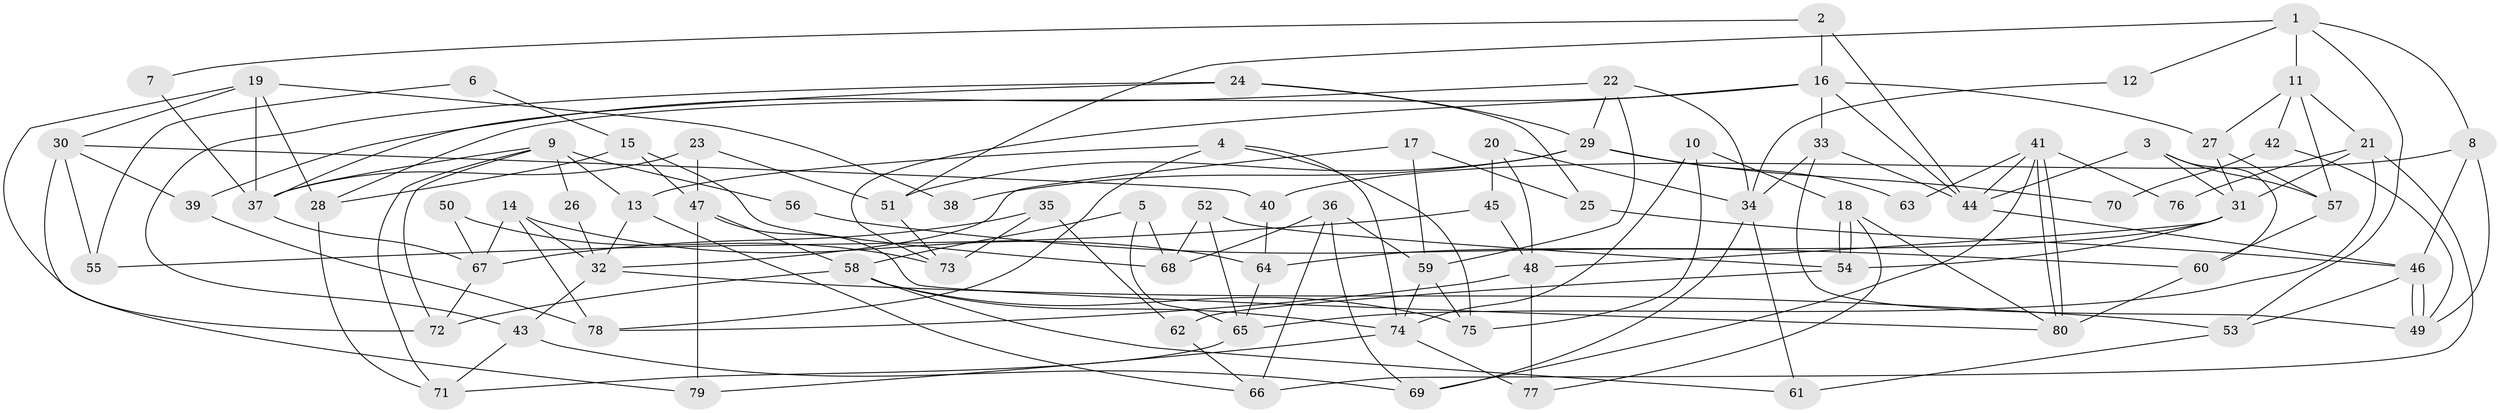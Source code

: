 // coarse degree distribution, {5: 0.21739130434782608, 3: 0.10869565217391304, 8: 0.06521739130434782, 6: 0.21739130434782608, 7: 0.15217391304347827, 4: 0.17391304347826086, 2: 0.06521739130434782}
// Generated by graph-tools (version 1.1) at 2025/41/03/06/25 10:41:59]
// undirected, 80 vertices, 160 edges
graph export_dot {
graph [start="1"]
  node [color=gray90,style=filled];
  1;
  2;
  3;
  4;
  5;
  6;
  7;
  8;
  9;
  10;
  11;
  12;
  13;
  14;
  15;
  16;
  17;
  18;
  19;
  20;
  21;
  22;
  23;
  24;
  25;
  26;
  27;
  28;
  29;
  30;
  31;
  32;
  33;
  34;
  35;
  36;
  37;
  38;
  39;
  40;
  41;
  42;
  43;
  44;
  45;
  46;
  47;
  48;
  49;
  50;
  51;
  52;
  53;
  54;
  55;
  56;
  57;
  58;
  59;
  60;
  61;
  62;
  63;
  64;
  65;
  66;
  67;
  68;
  69;
  70;
  71;
  72;
  73;
  74;
  75;
  76;
  77;
  78;
  79;
  80;
  1 -- 11;
  1 -- 8;
  1 -- 12;
  1 -- 51;
  1 -- 53;
  2 -- 44;
  2 -- 16;
  2 -- 7;
  3 -- 57;
  3 -- 31;
  3 -- 44;
  3 -- 60;
  4 -- 75;
  4 -- 13;
  4 -- 74;
  4 -- 78;
  5 -- 58;
  5 -- 65;
  5 -- 68;
  6 -- 15;
  6 -- 55;
  7 -- 37;
  8 -- 40;
  8 -- 46;
  8 -- 49;
  9 -- 72;
  9 -- 71;
  9 -- 13;
  9 -- 26;
  9 -- 37;
  9 -- 56;
  10 -- 18;
  10 -- 74;
  10 -- 75;
  11 -- 57;
  11 -- 27;
  11 -- 21;
  11 -- 42;
  12 -- 34;
  13 -- 32;
  13 -- 66;
  14 -- 32;
  14 -- 67;
  14 -- 64;
  14 -- 78;
  15 -- 68;
  15 -- 47;
  15 -- 28;
  16 -- 44;
  16 -- 33;
  16 -- 27;
  16 -- 28;
  16 -- 73;
  17 -- 59;
  17 -- 25;
  17 -- 32;
  18 -- 54;
  18 -- 54;
  18 -- 77;
  18 -- 80;
  19 -- 37;
  19 -- 28;
  19 -- 30;
  19 -- 38;
  19 -- 72;
  20 -- 34;
  20 -- 48;
  20 -- 45;
  21 -- 66;
  21 -- 31;
  21 -- 65;
  21 -- 76;
  22 -- 39;
  22 -- 34;
  22 -- 29;
  22 -- 59;
  23 -- 47;
  23 -- 37;
  23 -- 51;
  24 -- 43;
  24 -- 29;
  24 -- 25;
  24 -- 37;
  25 -- 46;
  26 -- 32;
  27 -- 31;
  27 -- 57;
  28 -- 71;
  29 -- 51;
  29 -- 38;
  29 -- 63;
  29 -- 70;
  30 -- 79;
  30 -- 39;
  30 -- 40;
  30 -- 55;
  31 -- 64;
  31 -- 48;
  31 -- 54;
  32 -- 53;
  32 -- 43;
  33 -- 49;
  33 -- 44;
  33 -- 34;
  34 -- 69;
  34 -- 61;
  35 -- 62;
  35 -- 73;
  35 -- 67;
  36 -- 68;
  36 -- 59;
  36 -- 66;
  36 -- 69;
  37 -- 67;
  39 -- 78;
  40 -- 64;
  41 -- 80;
  41 -- 80;
  41 -- 44;
  41 -- 63;
  41 -- 69;
  41 -- 76;
  42 -- 49;
  42 -- 70;
  43 -- 69;
  43 -- 71;
  44 -- 46;
  45 -- 48;
  45 -- 55;
  46 -- 53;
  46 -- 49;
  46 -- 49;
  47 -- 58;
  47 -- 80;
  47 -- 79;
  48 -- 78;
  48 -- 77;
  50 -- 73;
  50 -- 67;
  51 -- 73;
  52 -- 54;
  52 -- 65;
  52 -- 68;
  53 -- 61;
  54 -- 62;
  56 -- 60;
  57 -- 60;
  58 -- 75;
  58 -- 72;
  58 -- 61;
  58 -- 74;
  59 -- 74;
  59 -- 75;
  60 -- 80;
  62 -- 66;
  64 -- 65;
  65 -- 71;
  67 -- 72;
  74 -- 77;
  74 -- 79;
}
